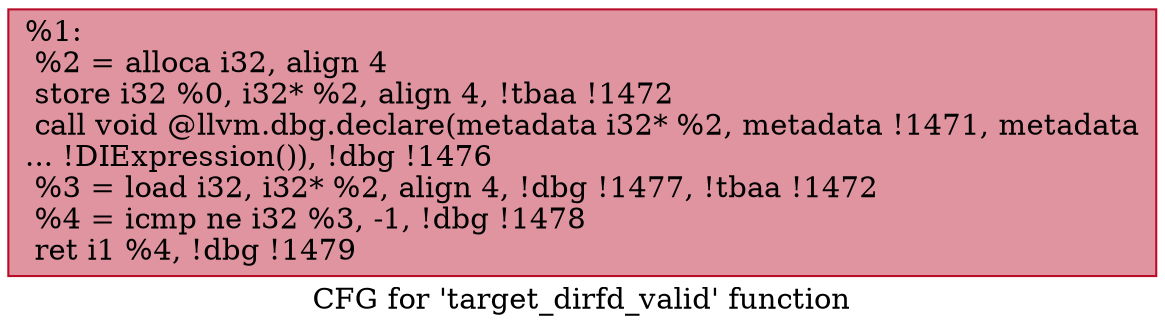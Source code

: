 digraph "CFG for 'target_dirfd_valid' function" {
	label="CFG for 'target_dirfd_valid' function";

	Node0x1157d60 [shape=record,color="#b70d28ff", style=filled, fillcolor="#b70d2870",label="{%1:\l  %2 = alloca i32, align 4\l  store i32 %0, i32* %2, align 4, !tbaa !1472\l  call void @llvm.dbg.declare(metadata i32* %2, metadata !1471, metadata\l... !DIExpression()), !dbg !1476\l  %3 = load i32, i32* %2, align 4, !dbg !1477, !tbaa !1472\l  %4 = icmp ne i32 %3, -1, !dbg !1478\l  ret i1 %4, !dbg !1479\l}"];
}

